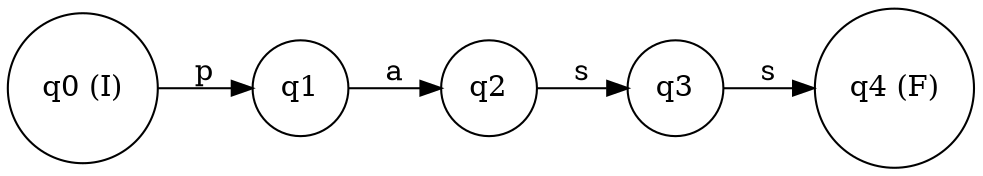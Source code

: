 digraph finite_state_machine {
rankdir=LR;
node [shape = circle];
q0 [label="q0 (I)"];
q1 [label="q1"];
q2 [label="q2"];
q3 [label="q3"];
q4 [label="q4 (F)"];
q0 -> q1 [label="p"];
q1 -> q2 [label="a"];
q2 -> q3 [label="s"];
q3 -> q4 [label="s"];
}